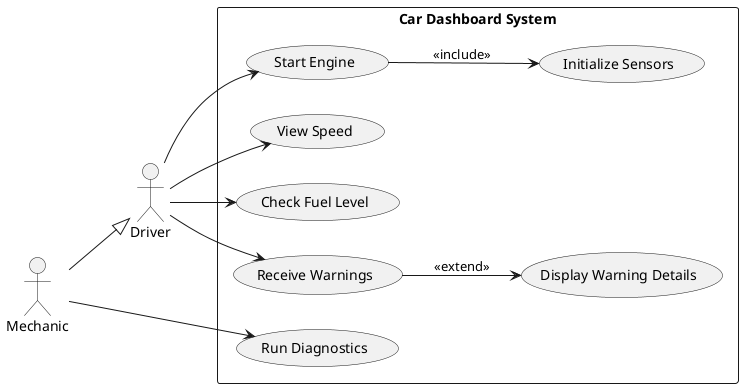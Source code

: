 @startuml
left to right direction

actor Driver
actor Mechanic

Mechanic --|> Driver

rectangle "Car Dashboard System" {
    usecase "Start Engine" as UC1
    usecase "View Speed" as UC2
    usecase "Check Fuel Level" as UC3
    usecase "Receive Warnings" as UC4
    usecase "Run Diagnostics" as UC5
    usecase "Initialize Sensors" as UC6
    usecase "Display Warning Details" as UC7
}

Driver --> UC1
Driver --> UC2
Driver --> UC3
Driver --> UC4

Mechanic --> UC5

UC1 --> UC6 : <<include>>
UC4 --> UC7 : <<extend>>
@enduml